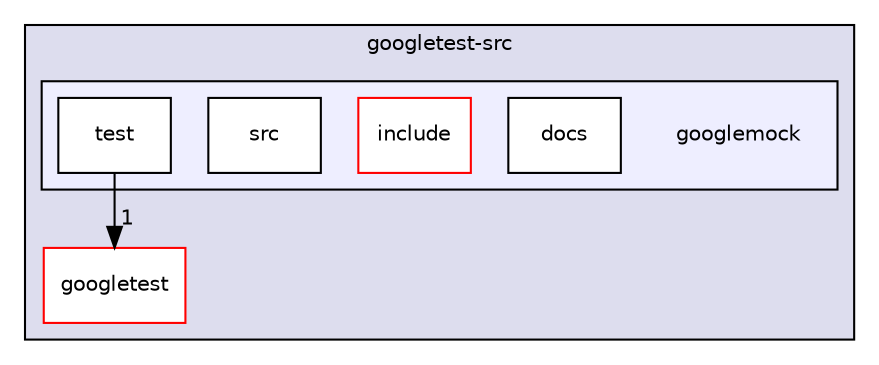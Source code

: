 digraph "_deps/googletest-src/googlemock" {
  compound=true
  node [ fontsize="10", fontname="Helvetica"];
  edge [ labelfontsize="10", labelfontname="Helvetica"];
  subgraph clusterdir_ad436eb86e8b835c1614d2a46c05ad3d {
    graph [ bgcolor="#ddddee", pencolor="black", label="googletest-src" fontname="Helvetica", fontsize="10", URL="dir_ad436eb86e8b835c1614d2a46c05ad3d.html"]
  dir_22568a91a9e129076b6e99e80c459363 [shape=box label="googletest" fillcolor="white" style="filled" color="red" URL="dir_22568a91a9e129076b6e99e80c459363.html"];
  subgraph clusterdir_9f752931467437595e750a893adae36d {
    graph [ bgcolor="#eeeeff", pencolor="black", label="" URL="dir_9f752931467437595e750a893adae36d.html"];
    dir_9f752931467437595e750a893adae36d [shape=plaintext label="googlemock"];
  dir_78c6a219781043009af8ee5819a6eee6 [shape=box label="docs" fillcolor="white" style="filled" URL="dir_78c6a219781043009af8ee5819a6eee6.html"];
  dir_3dec950ecf48919712294e90ed651c0d [shape=box label="include" fillcolor="white" style="filled" color="red" URL="dir_3dec950ecf48919712294e90ed651c0d.html"];
  dir_d027e964198fbb8ceafed8788591e200 [shape=box label="src" fillcolor="white" style="filled" URL="dir_d027e964198fbb8ceafed8788591e200.html"];
  dir_465c120438526ce2e2c9ecc4089da42a [shape=box label="test" fillcolor="white" style="filled" URL="dir_465c120438526ce2e2c9ecc4089da42a.html"];
  }
  }
  dir_465c120438526ce2e2c9ecc4089da42a->dir_22568a91a9e129076b6e99e80c459363 [headlabel="1", labeldistance=1.5 headhref="dir_000042_000020.html"];
}
